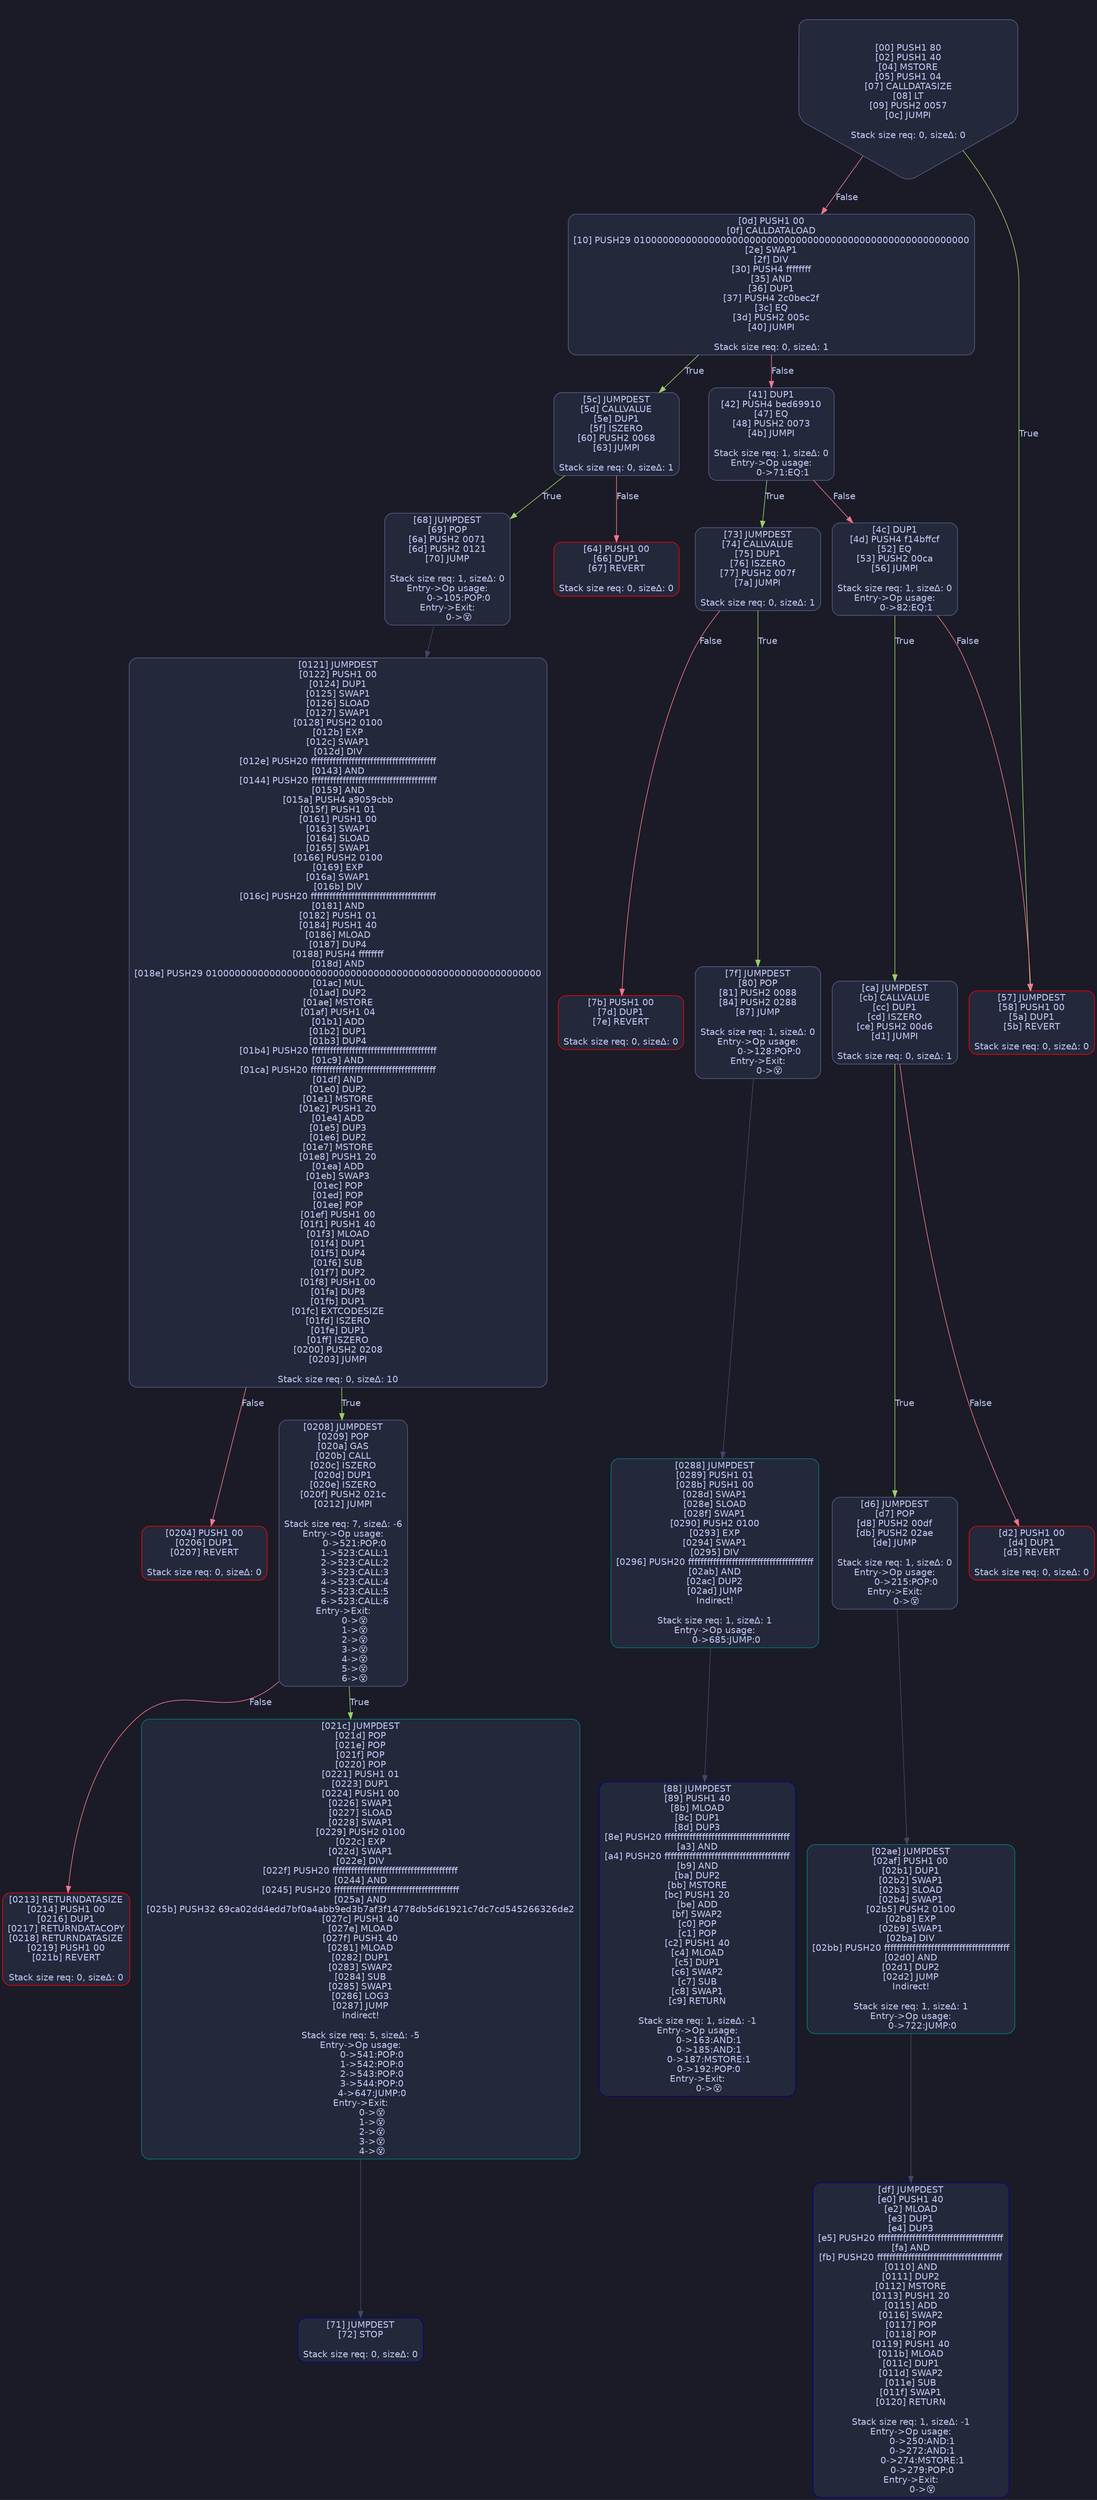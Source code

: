digraph G {
    node [shape=box, style="filled, rounded", color="#565f89", fontcolor="#c0caf5", fontname="Helvetica", fillcolor="#24283b"];
    edge [color="#414868", fontcolor="#c0caf5", fontname="Helvetica"];
    bgcolor="#1a1b26";
    0 [ label = "[00] PUSH1 80
[02] PUSH1 40
[04] MSTORE
[05] PUSH1 04
[07] CALLDATASIZE
[08] LT
[09] PUSH2 0057
[0c] JUMPI

Stack size req: 0, sizeΔ: 0
" shape = invhouse]
    1 [ label = "[0d] PUSH1 00
[0f] CALLDATALOAD
[10] PUSH29 0100000000000000000000000000000000000000000000000000000000
[2e] SWAP1
[2f] DIV
[30] PUSH4 ffffffff
[35] AND
[36] DUP1
[37] PUSH4 2c0bec2f
[3c] EQ
[3d] PUSH2 005c
[40] JUMPI

Stack size req: 0, sizeΔ: 1
"]
    2 [ label = "[41] DUP1
[42] PUSH4 bed69910
[47] EQ
[48] PUSH2 0073
[4b] JUMPI

Stack size req: 1, sizeΔ: 0
Entry->Op usage:
	0->71:EQ:1
"]
    3 [ label = "[4c] DUP1
[4d] PUSH4 f14bffcf
[52] EQ
[53] PUSH2 00ca
[56] JUMPI

Stack size req: 1, sizeΔ: 0
Entry->Op usage:
	0->82:EQ:1
"]
    4 [ label = "[57] JUMPDEST
[58] PUSH1 00
[5a] DUP1
[5b] REVERT

Stack size req: 0, sizeΔ: 0
" color = "red"]
    5 [ label = "[5c] JUMPDEST
[5d] CALLVALUE
[5e] DUP1
[5f] ISZERO
[60] PUSH2 0068
[63] JUMPI

Stack size req: 0, sizeΔ: 1
"]
    6 [ label = "[64] PUSH1 00
[66] DUP1
[67] REVERT

Stack size req: 0, sizeΔ: 0
" color = "red"]
    7 [ label = "[68] JUMPDEST
[69] POP
[6a] PUSH2 0071
[6d] PUSH2 0121
[70] JUMP

Stack size req: 1, sizeΔ: 0
Entry->Op usage:
	0->105:POP:0
Entry->Exit:
	0->😵
"]
    8 [ label = "[71] JUMPDEST
[72] STOP

Stack size req: 0, sizeΔ: 0
" color = "darkblue"]
    9 [ label = "[73] JUMPDEST
[74] CALLVALUE
[75] DUP1
[76] ISZERO
[77] PUSH2 007f
[7a] JUMPI

Stack size req: 0, sizeΔ: 1
"]
    10 [ label = "[7b] PUSH1 00
[7d] DUP1
[7e] REVERT

Stack size req: 0, sizeΔ: 0
" color = "red"]
    11 [ label = "[7f] JUMPDEST
[80] POP
[81] PUSH2 0088
[84] PUSH2 0288
[87] JUMP

Stack size req: 1, sizeΔ: 0
Entry->Op usage:
	0->128:POP:0
Entry->Exit:
	0->😵
"]
    12 [ label = "[88] JUMPDEST
[89] PUSH1 40
[8b] MLOAD
[8c] DUP1
[8d] DUP3
[8e] PUSH20 ffffffffffffffffffffffffffffffffffffffff
[a3] AND
[a4] PUSH20 ffffffffffffffffffffffffffffffffffffffff
[b9] AND
[ba] DUP2
[bb] MSTORE
[bc] PUSH1 20
[be] ADD
[bf] SWAP2
[c0] POP
[c1] POP
[c2] PUSH1 40
[c4] MLOAD
[c5] DUP1
[c6] SWAP2
[c7] SUB
[c8] SWAP1
[c9] RETURN

Stack size req: 1, sizeΔ: -1
Entry->Op usage:
	0->163:AND:1
	0->185:AND:1
	0->187:MSTORE:1
	0->192:POP:0
Entry->Exit:
	0->😵
" color = "darkblue"]
    13 [ label = "[ca] JUMPDEST
[cb] CALLVALUE
[cc] DUP1
[cd] ISZERO
[ce] PUSH2 00d6
[d1] JUMPI

Stack size req: 0, sizeΔ: 1
"]
    14 [ label = "[d2] PUSH1 00
[d4] DUP1
[d5] REVERT

Stack size req: 0, sizeΔ: 0
" color = "red"]
    15 [ label = "[d6] JUMPDEST
[d7] POP
[d8] PUSH2 00df
[db] PUSH2 02ae
[de] JUMP

Stack size req: 1, sizeΔ: 0
Entry->Op usage:
	0->215:POP:0
Entry->Exit:
	0->😵
"]
    16 [ label = "[df] JUMPDEST
[e0] PUSH1 40
[e2] MLOAD
[e3] DUP1
[e4] DUP3
[e5] PUSH20 ffffffffffffffffffffffffffffffffffffffff
[fa] AND
[fb] PUSH20 ffffffffffffffffffffffffffffffffffffffff
[0110] AND
[0111] DUP2
[0112] MSTORE
[0113] PUSH1 20
[0115] ADD
[0116] SWAP2
[0117] POP
[0118] POP
[0119] PUSH1 40
[011b] MLOAD
[011c] DUP1
[011d] SWAP2
[011e] SUB
[011f] SWAP1
[0120] RETURN

Stack size req: 1, sizeΔ: -1
Entry->Op usage:
	0->250:AND:1
	0->272:AND:1
	0->274:MSTORE:1
	0->279:POP:0
Entry->Exit:
	0->😵
" color = "darkblue"]
    17 [ label = "[0121] JUMPDEST
[0122] PUSH1 00
[0124] DUP1
[0125] SWAP1
[0126] SLOAD
[0127] SWAP1
[0128] PUSH2 0100
[012b] EXP
[012c] SWAP1
[012d] DIV
[012e] PUSH20 ffffffffffffffffffffffffffffffffffffffff
[0143] AND
[0144] PUSH20 ffffffffffffffffffffffffffffffffffffffff
[0159] AND
[015a] PUSH4 a9059cbb
[015f] PUSH1 01
[0161] PUSH1 00
[0163] SWAP1
[0164] SLOAD
[0165] SWAP1
[0166] PUSH2 0100
[0169] EXP
[016a] SWAP1
[016b] DIV
[016c] PUSH20 ffffffffffffffffffffffffffffffffffffffff
[0181] AND
[0182] PUSH1 01
[0184] PUSH1 40
[0186] MLOAD
[0187] DUP4
[0188] PUSH4 ffffffff
[018d] AND
[018e] PUSH29 0100000000000000000000000000000000000000000000000000000000
[01ac] MUL
[01ad] DUP2
[01ae] MSTORE
[01af] PUSH1 04
[01b1] ADD
[01b2] DUP1
[01b3] DUP4
[01b4] PUSH20 ffffffffffffffffffffffffffffffffffffffff
[01c9] AND
[01ca] PUSH20 ffffffffffffffffffffffffffffffffffffffff
[01df] AND
[01e0] DUP2
[01e1] MSTORE
[01e2] PUSH1 20
[01e4] ADD
[01e5] DUP3
[01e6] DUP2
[01e7] MSTORE
[01e8] PUSH1 20
[01ea] ADD
[01eb] SWAP3
[01ec] POP
[01ed] POP
[01ee] POP
[01ef] PUSH1 00
[01f1] PUSH1 40
[01f3] MLOAD
[01f4] DUP1
[01f5] DUP4
[01f6] SUB
[01f7] DUP2
[01f8] PUSH1 00
[01fa] DUP8
[01fb] DUP1
[01fc] EXTCODESIZE
[01fd] ISZERO
[01fe] DUP1
[01ff] ISZERO
[0200] PUSH2 0208
[0203] JUMPI

Stack size req: 0, sizeΔ: 10
"]
    18 [ label = "[0204] PUSH1 00
[0206] DUP1
[0207] REVERT

Stack size req: 0, sizeΔ: 0
" color = "red"]
    19 [ label = "[0208] JUMPDEST
[0209] POP
[020a] GAS
[020b] CALL
[020c] ISZERO
[020d] DUP1
[020e] ISZERO
[020f] PUSH2 021c
[0212] JUMPI

Stack size req: 7, sizeΔ: -6
Entry->Op usage:
	0->521:POP:0
	1->523:CALL:1
	2->523:CALL:2
	3->523:CALL:3
	4->523:CALL:4
	5->523:CALL:5
	6->523:CALL:6
Entry->Exit:
	0->😵
	1->😵
	2->😵
	3->😵
	4->😵
	5->😵
	6->😵
"]
    20 [ label = "[0213] RETURNDATASIZE
[0214] PUSH1 00
[0216] DUP1
[0217] RETURNDATACOPY
[0218] RETURNDATASIZE
[0219] PUSH1 00
[021b] REVERT

Stack size req: 0, sizeΔ: 0
" color = "red"]
    21 [ label = "[021c] JUMPDEST
[021d] POP
[021e] POP
[021f] POP
[0220] POP
[0221] PUSH1 01
[0223] DUP1
[0224] PUSH1 00
[0226] SWAP1
[0227] SLOAD
[0228] SWAP1
[0229] PUSH2 0100
[022c] EXP
[022d] SWAP1
[022e] DIV
[022f] PUSH20 ffffffffffffffffffffffffffffffffffffffff
[0244] AND
[0245] PUSH20 ffffffffffffffffffffffffffffffffffffffff
[025a] AND
[025b] PUSH32 69ca02dd4edd7bf0a4abb9ed3b7af3f14778db5d61921c7dc7cd545266326de2
[027c] PUSH1 40
[027e] MLOAD
[027f] PUSH1 40
[0281] MLOAD
[0282] DUP1
[0283] SWAP2
[0284] SUB
[0285] SWAP1
[0286] LOG3
[0287] JUMP
Indirect!

Stack size req: 5, sizeΔ: -5
Entry->Op usage:
	0->541:POP:0
	1->542:POP:0
	2->543:POP:0
	3->544:POP:0
	4->647:JUMP:0
Entry->Exit:
	0->😵
	1->😵
	2->😵
	3->😵
	4->😵
" color = "teal"]
    22 [ label = "[0288] JUMPDEST
[0289] PUSH1 01
[028b] PUSH1 00
[028d] SWAP1
[028e] SLOAD
[028f] SWAP1
[0290] PUSH2 0100
[0293] EXP
[0294] SWAP1
[0295] DIV
[0296] PUSH20 ffffffffffffffffffffffffffffffffffffffff
[02ab] AND
[02ac] DUP2
[02ad] JUMP
Indirect!

Stack size req: 1, sizeΔ: 1
Entry->Op usage:
	0->685:JUMP:0
" color = "teal"]
    23 [ label = "[02ae] JUMPDEST
[02af] PUSH1 00
[02b1] DUP1
[02b2] SWAP1
[02b3] SLOAD
[02b4] SWAP1
[02b5] PUSH2 0100
[02b8] EXP
[02b9] SWAP1
[02ba] DIV
[02bb] PUSH20 ffffffffffffffffffffffffffffffffffffffff
[02d0] AND
[02d1] DUP2
[02d2] JUMP
Indirect!

Stack size req: 1, sizeΔ: 1
Entry->Op usage:
	0->722:JUMP:0
" color = "teal"]
    0 -> 1 [ label = "False" color = "#f7768e"]
    0 -> 4 [ label = "True" color = "#9ece6a"]
    1 -> 2 [ label = "False" color = "#f7768e"]
    1 -> 5 [ label = "True" color = "#9ece6a"]
    2 -> 3 [ label = "False" color = "#f7768e"]
    2 -> 9 [ label = "True" color = "#9ece6a"]
    3 -> 4 [ label = "False" color = "#f7768e"]
    3 -> 13 [ label = "True" color = "#9ece6a"]
    5 -> 6 [ label = "False" color = "#f7768e"]
    5 -> 7 [ label = "True" color = "#9ece6a"]
    7 -> 17 [ ]
    9 -> 10 [ label = "False" color = "#f7768e"]
    9 -> 11 [ label = "True" color = "#9ece6a"]
    11 -> 22 [ ]
    13 -> 14 [ label = "False" color = "#f7768e"]
    13 -> 15 [ label = "True" color = "#9ece6a"]
    15 -> 23 [ ]
    17 -> 18 [ label = "False" color = "#f7768e"]
    17 -> 19 [ label = "True" color = "#9ece6a"]
    19 -> 20 [ label = "False" color = "#f7768e"]
    19 -> 21 [ label = "True" color = "#9ece6a"]
    21 -> 8 [ ]
    22 -> 12 [ ]
    23 -> 16 [ ]

}
